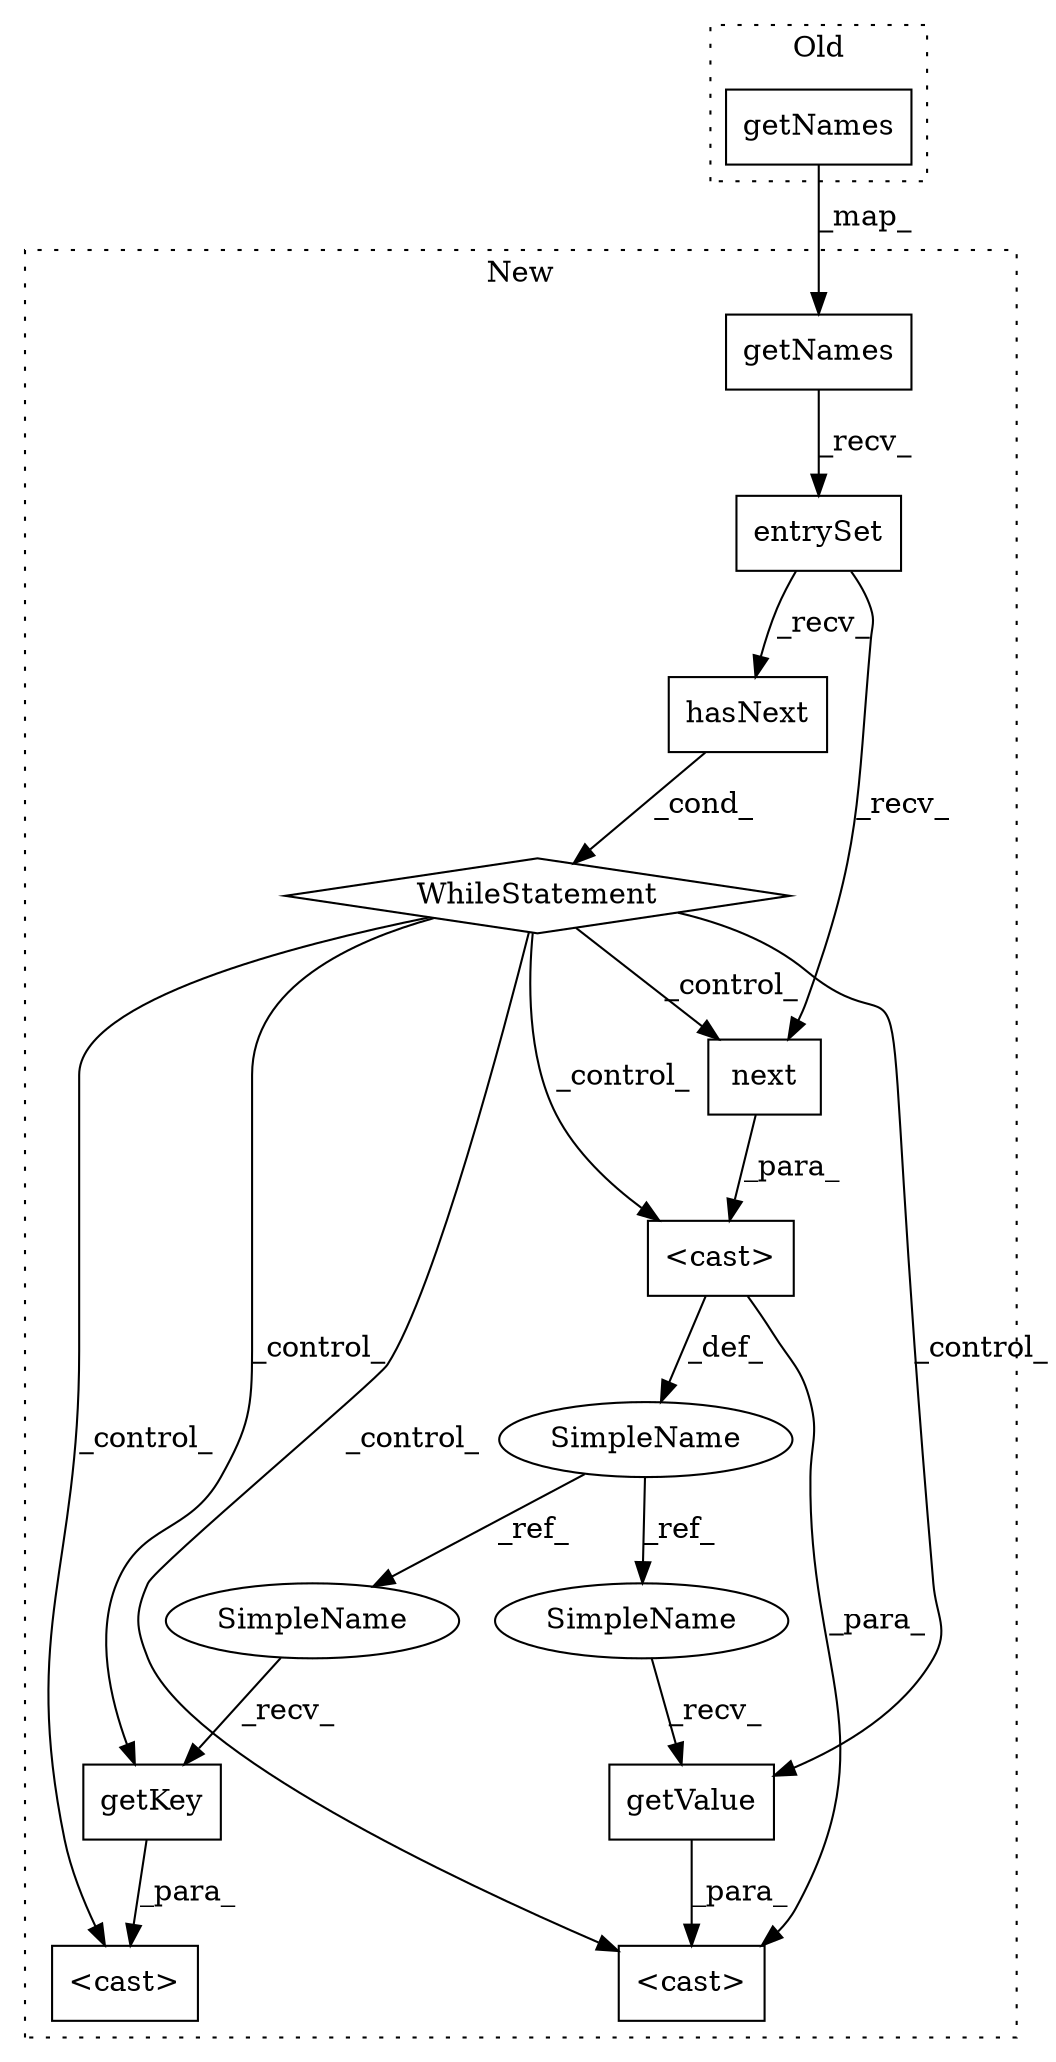 digraph G {
subgraph cluster0 {
1 [label="getNames" a="32" s="6035" l="10" shape="box"];
label = "Old";
style="dotted";
}
subgraph cluster1 {
2 [label="getNames" a="32" s="6421" l="10" shape="box"];
3 [label="WhileStatement" a="61" s="6467,6486" l="7,2" shape="diamond"];
4 [label="<cast>" a="11" s="6523" l="12" shape="box"];
5 [label="SimpleName" a="42" s="6516" l="4" shape="ellipse"];
6 [label="getValue" a="32" s="6640" l="10" shape="box"];
7 [label="<cast>" a="11" s="6574" l="7" shape="box"];
8 [label="getKey" a="32" s="6586" l="8" shape="box"];
9 [label="<cast>" a="11" s="6626" l="9" shape="box"];
10 [label="next" a="32" s="6538" l="6" shape="box"];
11 [label="entrySet" a="32" s="6432" l="10" shape="box"];
12 [label="hasNext" a="32" s="6477" l="9" shape="box"];
13 [label="SimpleName" a="42" s="6581" l="4" shape="ellipse"];
14 [label="SimpleName" a="42" s="6635" l="4" shape="ellipse"];
label = "New";
style="dotted";
}
1 -> 2 [label="_map_"];
2 -> 11 [label="_recv_"];
3 -> 7 [label="_control_"];
3 -> 8 [label="_control_"];
3 -> 4 [label="_control_"];
3 -> 9 [label="_control_"];
3 -> 10 [label="_control_"];
3 -> 6 [label="_control_"];
4 -> 5 [label="_def_"];
4 -> 9 [label="_para_"];
5 -> 14 [label="_ref_"];
5 -> 13 [label="_ref_"];
6 -> 9 [label="_para_"];
8 -> 7 [label="_para_"];
10 -> 4 [label="_para_"];
11 -> 10 [label="_recv_"];
11 -> 12 [label="_recv_"];
12 -> 3 [label="_cond_"];
13 -> 8 [label="_recv_"];
14 -> 6 [label="_recv_"];
}